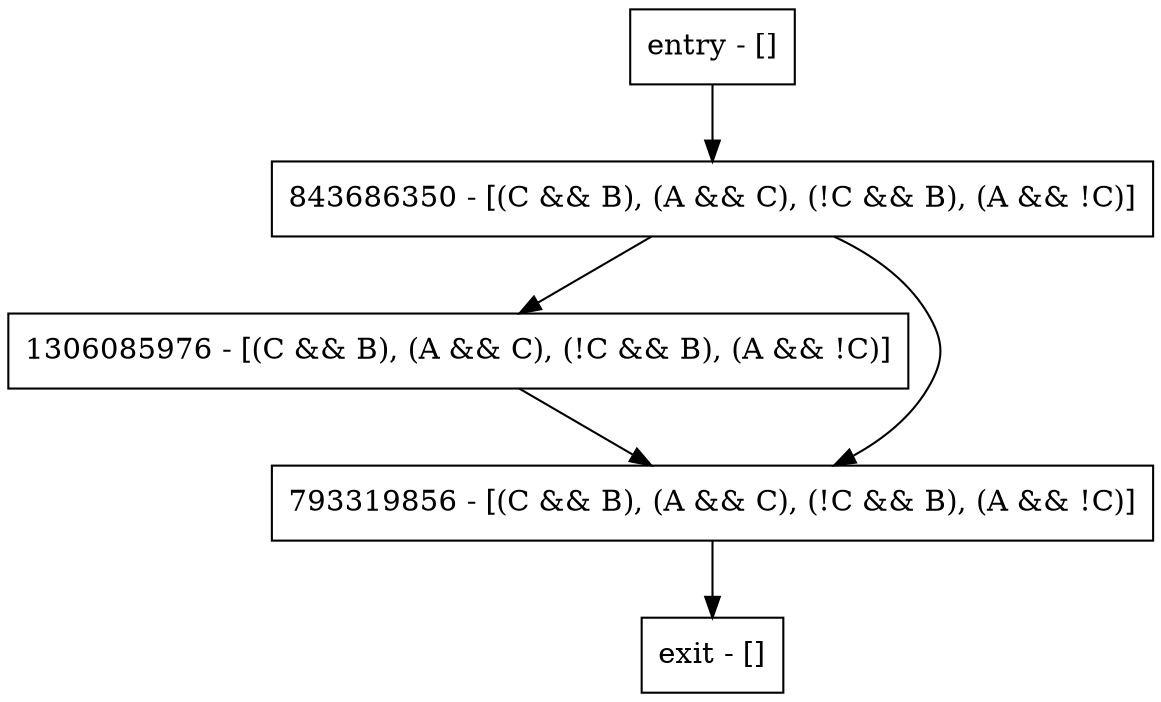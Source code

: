 digraph foo {
node [shape=record];
entry [label="entry - []"];
exit [label="exit - []"];
1306085976 [label="1306085976 - [(C && B), (A && C), (!C && B), (A && !C)]"];
843686350 [label="843686350 - [(C && B), (A && C), (!C && B), (A && !C)]"];
793319856 [label="793319856 - [(C && B), (A && C), (!C && B), (A && !C)]"];
entry;
exit;
entry -> 843686350;
1306085976 -> 793319856;
843686350 -> 1306085976;
843686350 -> 793319856;
793319856 -> exit;
}
